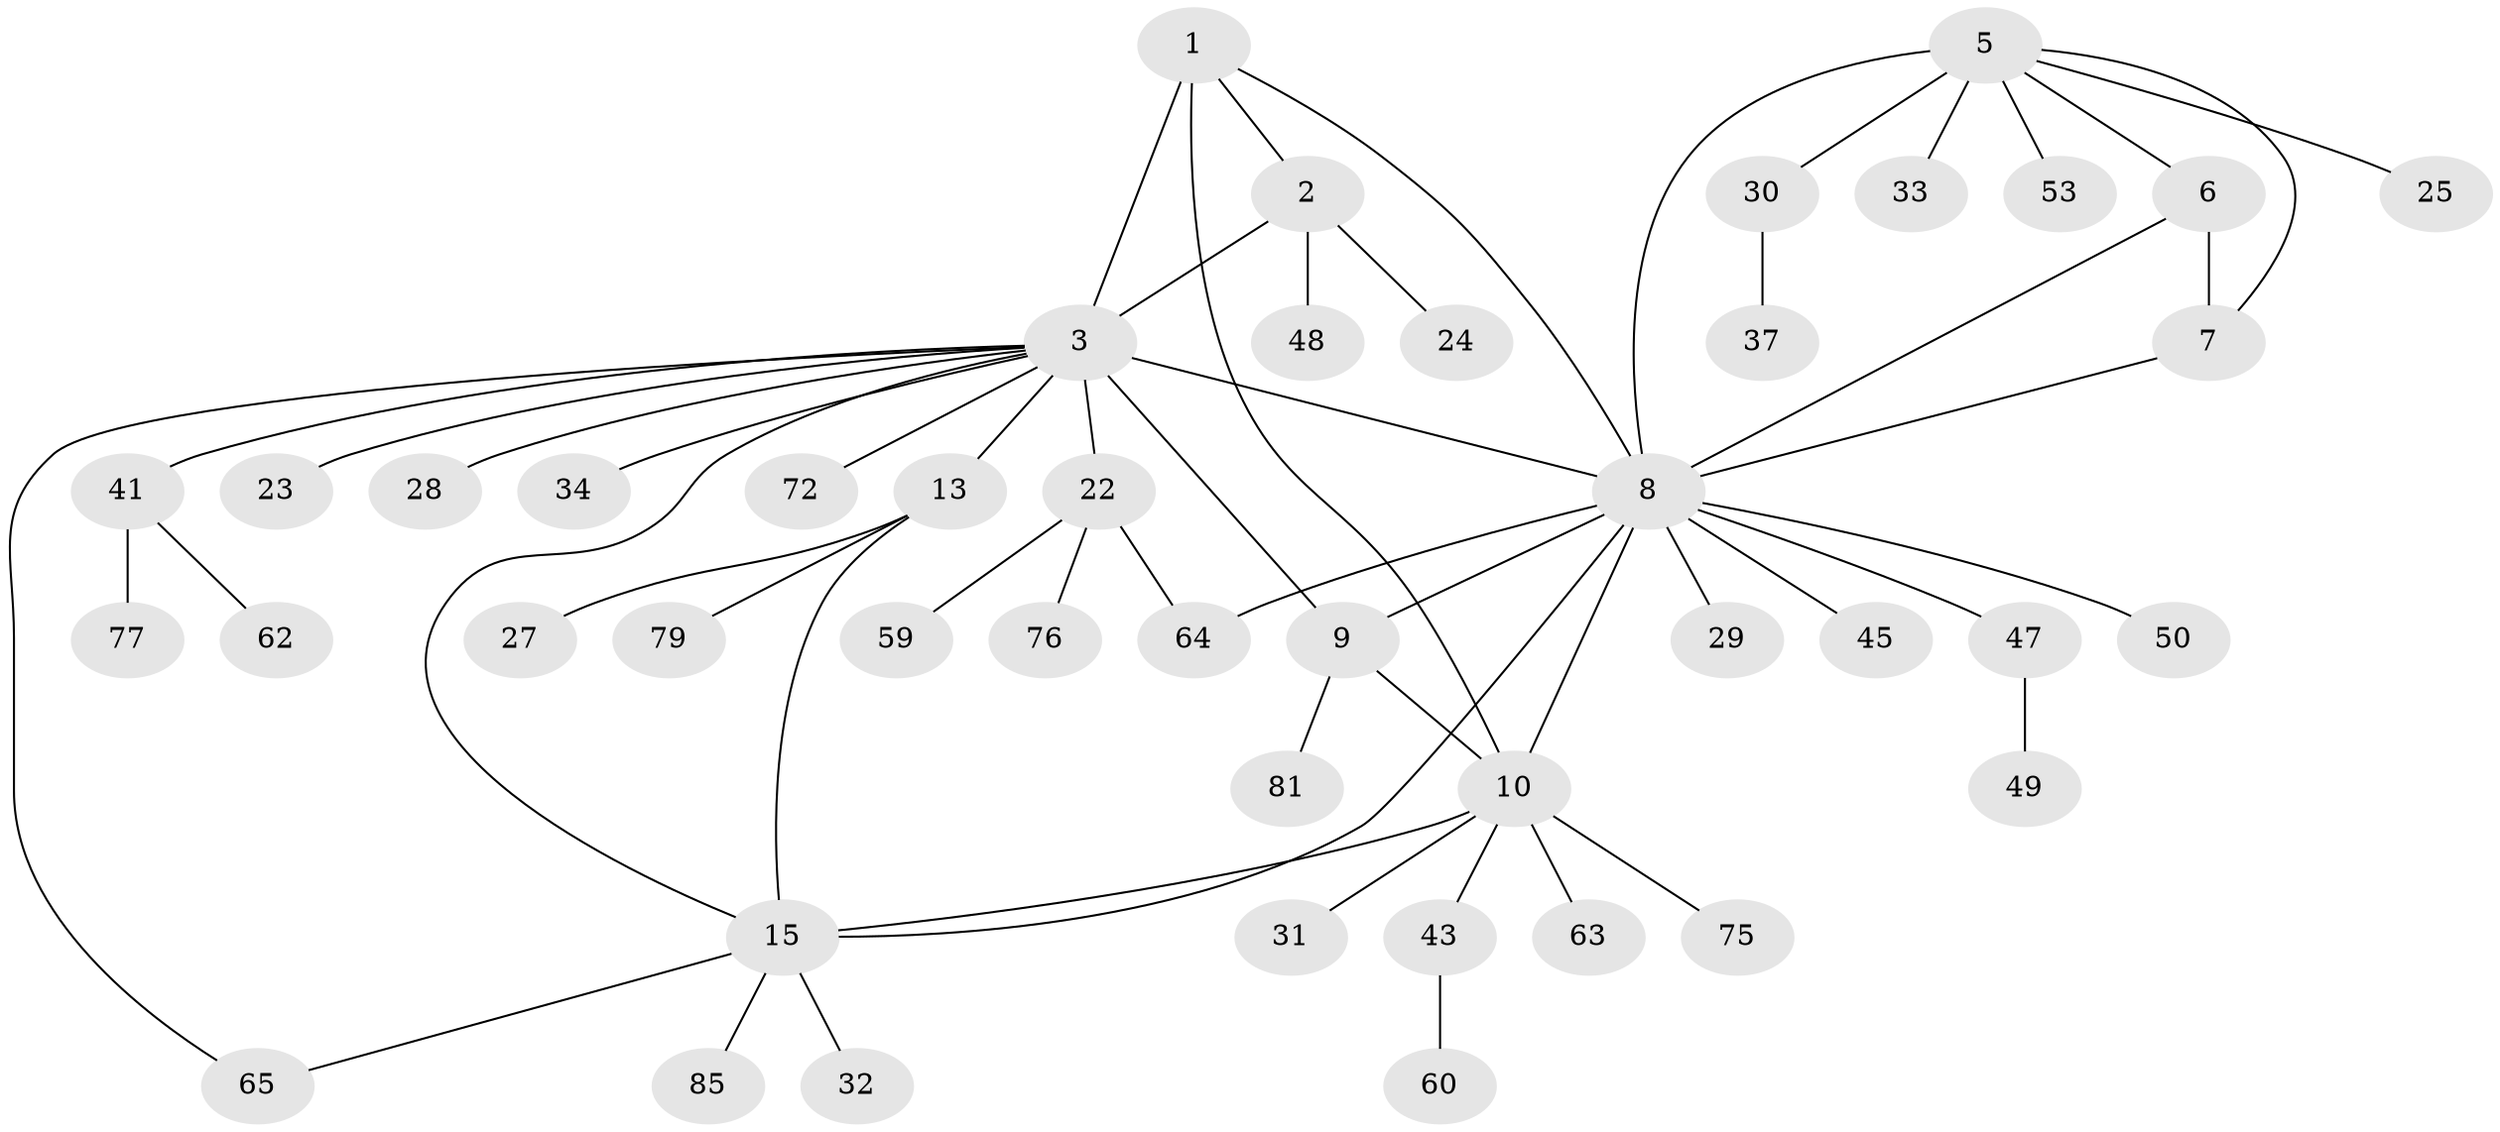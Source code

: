 // original degree distribution, {5: 0.07692307692307693, 9: 0.01098901098901099, 8: 0.03296703296703297, 3: 0.054945054945054944, 15: 0.01098901098901099, 7: 0.02197802197802198, 4: 0.06593406593406594, 12: 0.01098901098901099, 6: 0.03296703296703297, 1: 0.5494505494505495, 2: 0.13186813186813187}
// Generated by graph-tools (version 1.1) at 2025/15/03/09/25 04:15:59]
// undirected, 45 vertices, 57 edges
graph export_dot {
graph [start="1"]
  node [color=gray90,style=filled];
  1;
  2;
  3 [super="+54+70+16+4+83"];
  5 [super="+52"];
  6 [super="+46+74"];
  7;
  8 [super="+66+26+91+90+36+38"];
  9 [super="+55+18"];
  10 [super="+11+12+68+39"];
  13 [super="+14+42"];
  15;
  22 [super="+88+78"];
  23;
  24 [super="+82"];
  25;
  27;
  28;
  29;
  30 [super="+35"];
  31 [super="+89+67"];
  32;
  33;
  34;
  37 [super="+44+57+58"];
  41;
  43 [super="+56"];
  45;
  47 [super="+80+71"];
  48;
  49;
  50;
  53;
  59;
  60;
  62;
  63;
  64;
  65;
  72;
  75;
  76;
  77;
  79;
  81;
  85;
  1 -- 2;
  1 -- 3 [weight=2];
  1 -- 8;
  1 -- 10;
  2 -- 3 [weight=2];
  2 -- 24;
  2 -- 48;
  3 -- 72;
  3 -- 34;
  3 -- 41;
  3 -- 13 [weight=2];
  3 -- 15;
  3 -- 23;
  3 -- 28;
  3 -- 65;
  3 -- 22;
  3 -- 8 [weight=2];
  3 -- 9 [weight=4];
  5 -- 6;
  5 -- 7;
  5 -- 8 [weight=2];
  5 -- 25;
  5 -- 30;
  5 -- 33;
  5 -- 53;
  6 -- 7;
  6 -- 8;
  7 -- 8;
  8 -- 9 [weight=2];
  8 -- 15;
  8 -- 29;
  8 -- 50 [weight=2];
  8 -- 45;
  8 -- 47;
  8 -- 10;
  8 -- 64;
  9 -- 10 [weight=3];
  9 -- 81;
  10 -- 75;
  10 -- 43;
  10 -- 15;
  10 -- 31;
  10 -- 63;
  13 -- 15 [weight=2];
  13 -- 27;
  13 -- 79;
  15 -- 32;
  15 -- 65;
  15 -- 85;
  22 -- 59;
  22 -- 64;
  22 -- 76;
  30 -- 37;
  41 -- 62;
  41 -- 77;
  43 -- 60;
  47 -- 49;
}

